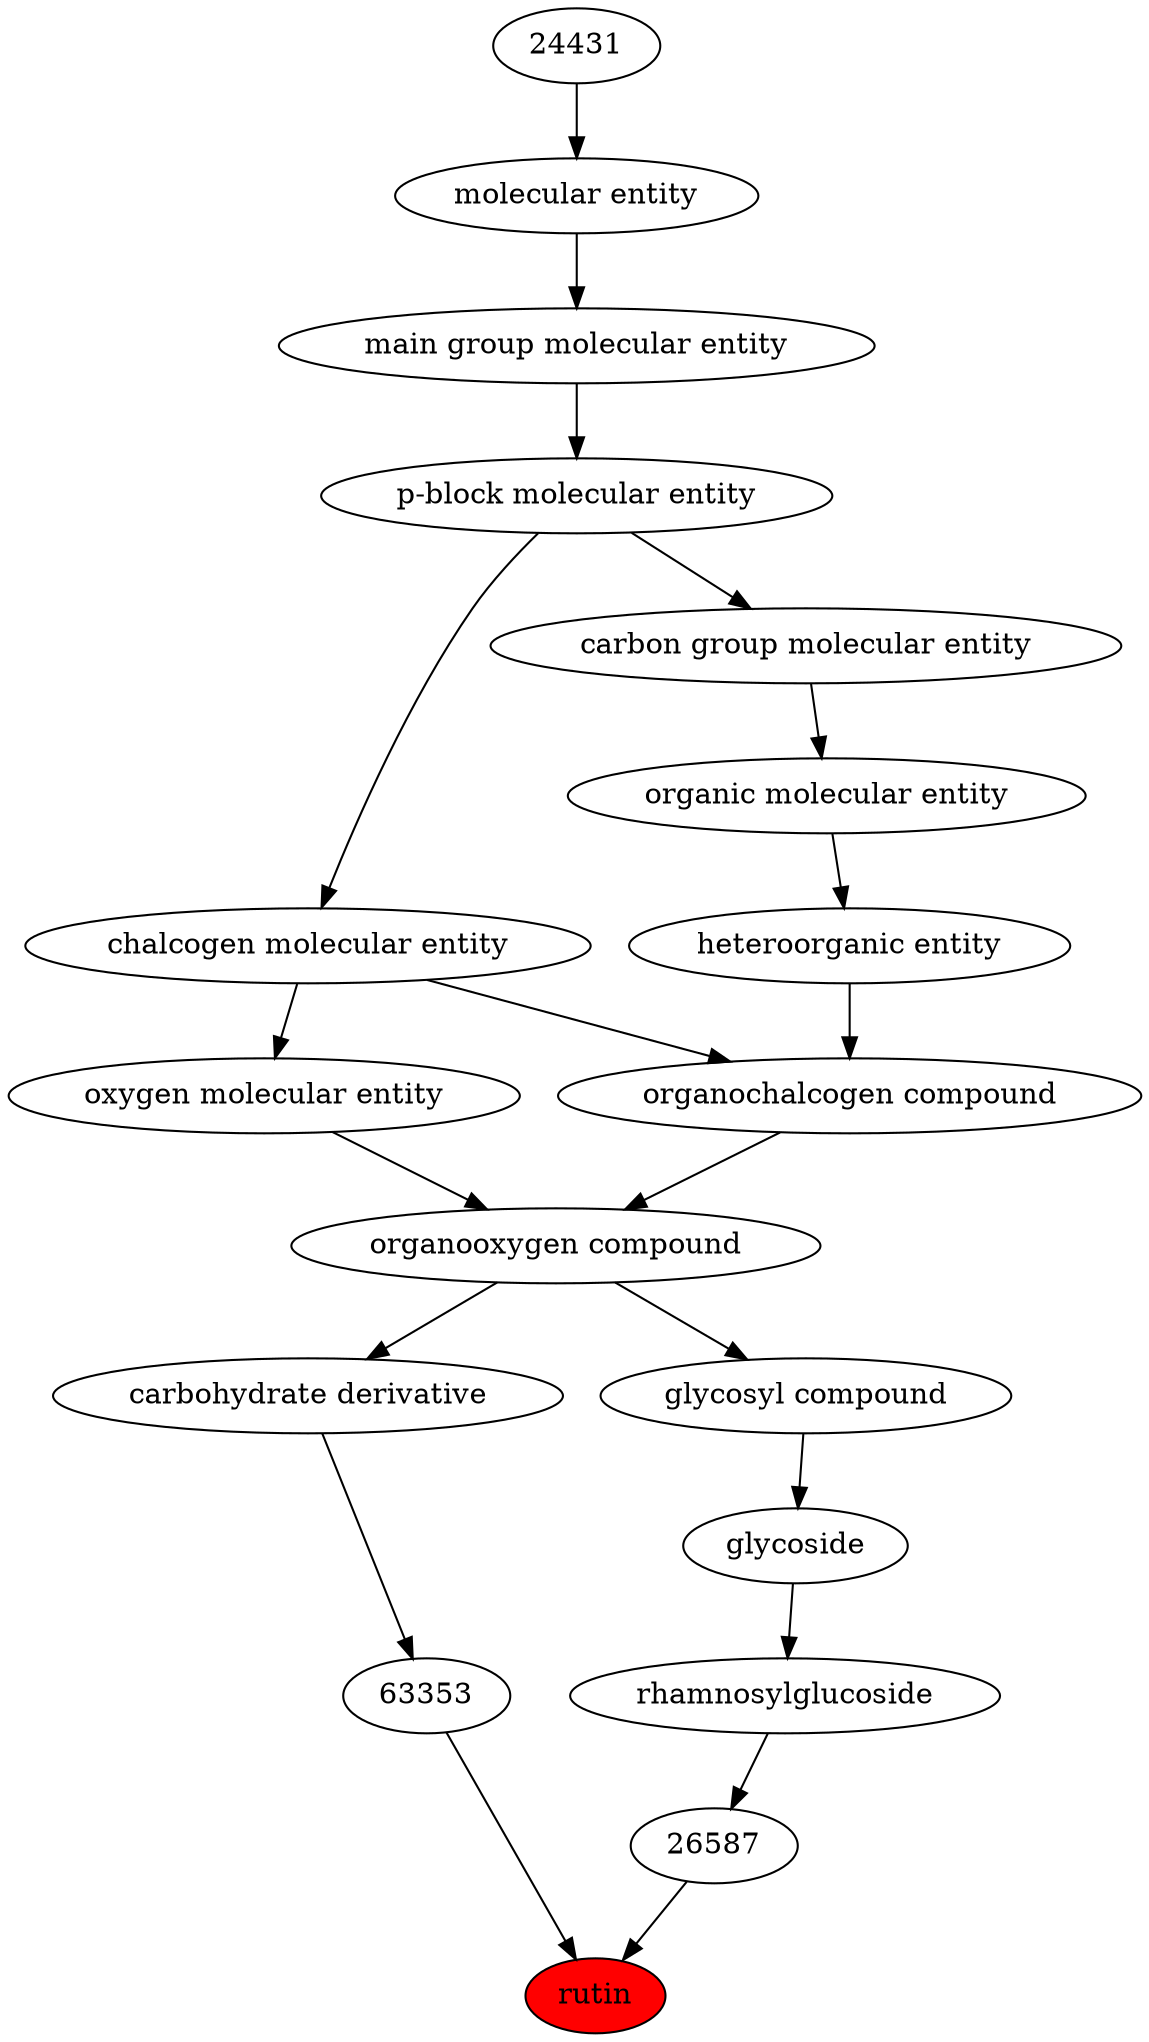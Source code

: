 digraph tree{ 
28527 [label="rutin" fillcolor=red style=filled]
63353 -> 28527
26587 -> 28527
63353 [label="63353"]
63299 -> 63353
26587 [label="26587"]
26548 -> 26587
63299 [label="carbohydrate derivative"]
36963 -> 63299
26548 [label="rhamnosylglucoside"]
24400 -> 26548
36963 [label="organooxygen compound"]
36962 -> 36963
25806 -> 36963
24400 [label="glycoside"]
63161 -> 24400
36962 [label="organochalcogen compound"]
33285 -> 36962
33304 -> 36962
25806 [label="oxygen molecular entity"]
33304 -> 25806
63161 [label="glycosyl compound"]
36963 -> 63161
33285 [label="heteroorganic entity"]
50860 -> 33285
33304 [label="chalcogen molecular entity"]
33675 -> 33304
50860 [label="organic molecular entity"]
33582 -> 50860
33675 [label="p-block molecular entity"]
33579 -> 33675
33582 [label="carbon group molecular entity"]
33675 -> 33582
33579 [label="main group molecular entity"]
23367 -> 33579
23367 [label="molecular entity"]
24431 -> 23367
24431 [label="24431"]
}